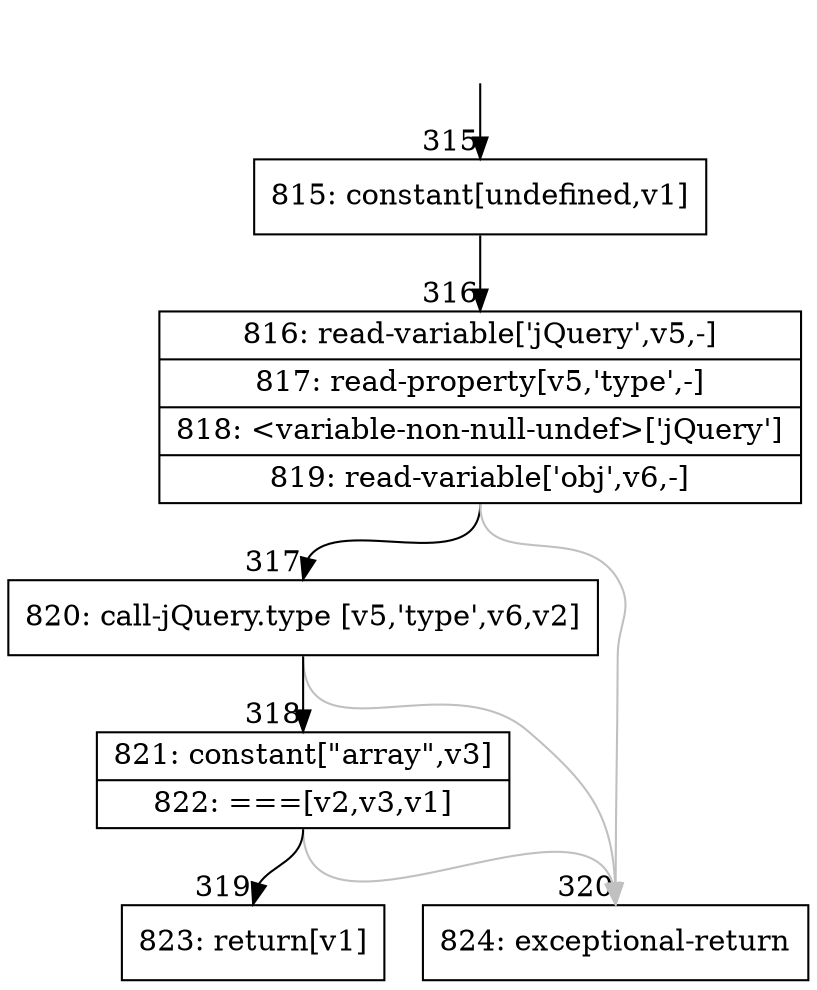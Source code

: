digraph {
rankdir="TD"
BB_entry25[shape=none,label=""];
BB_entry25 -> BB315 [tailport=s, headport=n, headlabel="    315"]
BB315 [shape=record label="{815: constant[undefined,v1]}" ] 
BB315 -> BB316 [tailport=s, headport=n, headlabel="      316"]
BB316 [shape=record label="{816: read-variable['jQuery',v5,-]|817: read-property[v5,'type',-]|818: \<variable-non-null-undef\>['jQuery']|819: read-variable['obj',v6,-]}" ] 
BB316 -> BB317 [tailport=s, headport=n, headlabel="      317"]
BB316 -> BB320 [tailport=s, headport=n, color=gray, headlabel="      320"]
BB317 [shape=record label="{820: call-jQuery.type [v5,'type',v6,v2]}" ] 
BB317 -> BB318 [tailport=s, headport=n, headlabel="      318"]
BB317 -> BB320 [tailport=s, headport=n, color=gray]
BB318 [shape=record label="{821: constant[\"array\",v3]|822: ===[v2,v3,v1]}" ] 
BB318 -> BB319 [tailport=s, headport=n, headlabel="      319"]
BB318 -> BB320 [tailport=s, headport=n, color=gray]
BB319 [shape=record label="{823: return[v1]}" ] 
BB320 [shape=record label="{824: exceptional-return}" ] 
//#$~ 449
}
